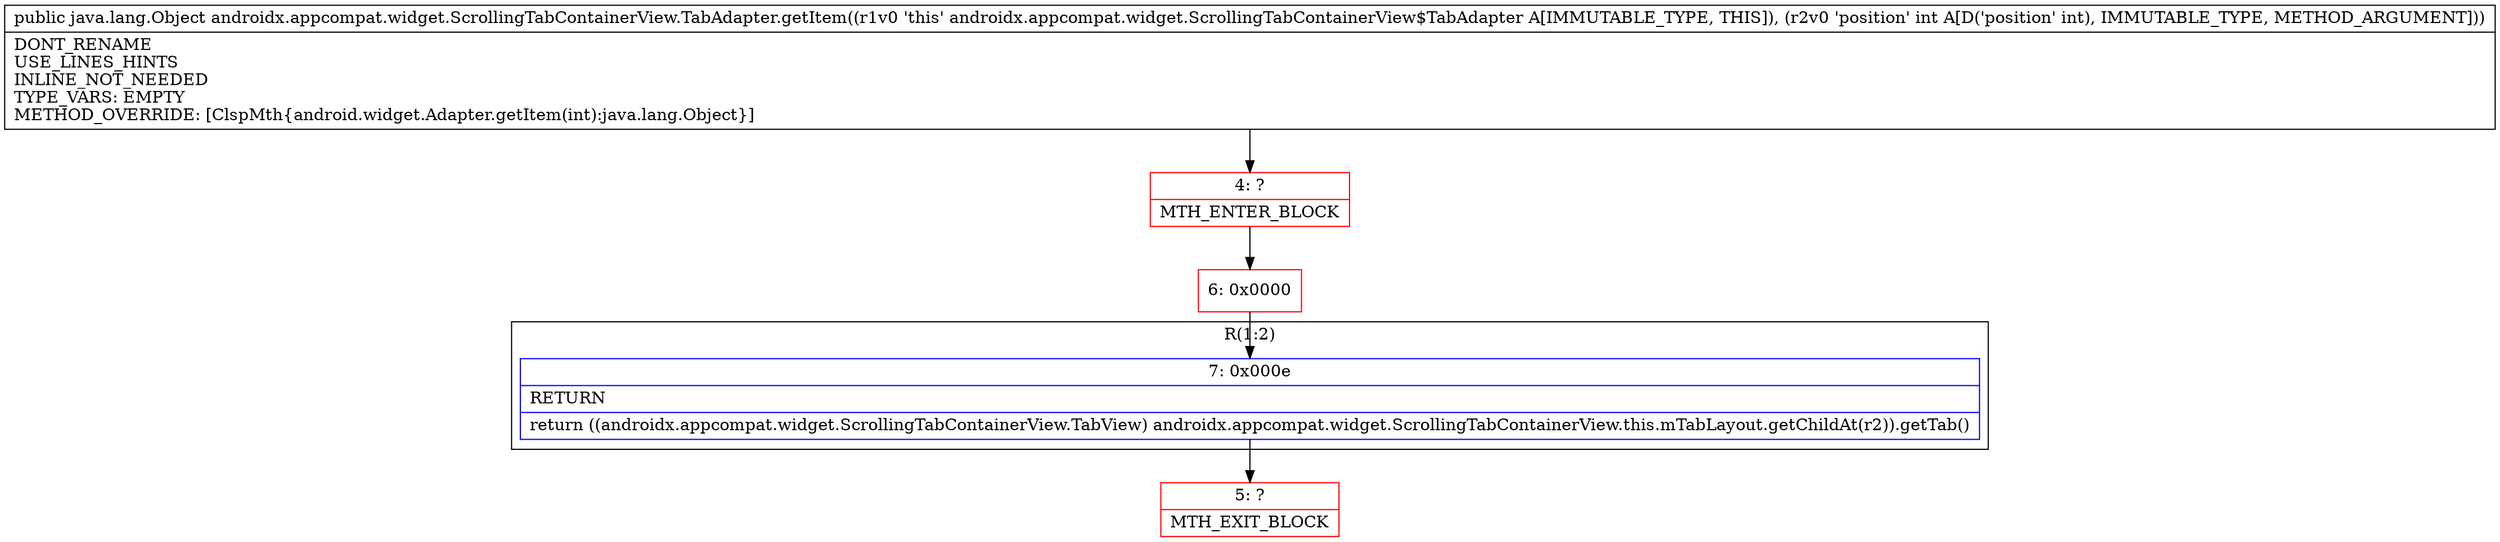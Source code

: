 digraph "CFG forandroidx.appcompat.widget.ScrollingTabContainerView.TabAdapter.getItem(I)Ljava\/lang\/Object;" {
subgraph cluster_Region_1369151326 {
label = "R(1:2)";
node [shape=record,color=blue];
Node_7 [shape=record,label="{7\:\ 0x000e|RETURN\l|return ((androidx.appcompat.widget.ScrollingTabContainerView.TabView) androidx.appcompat.widget.ScrollingTabContainerView.this.mTabLayout.getChildAt(r2)).getTab()\l}"];
}
Node_4 [shape=record,color=red,label="{4\:\ ?|MTH_ENTER_BLOCK\l}"];
Node_6 [shape=record,color=red,label="{6\:\ 0x0000}"];
Node_5 [shape=record,color=red,label="{5\:\ ?|MTH_EXIT_BLOCK\l}"];
MethodNode[shape=record,label="{public java.lang.Object androidx.appcompat.widget.ScrollingTabContainerView.TabAdapter.getItem((r1v0 'this' androidx.appcompat.widget.ScrollingTabContainerView$TabAdapter A[IMMUTABLE_TYPE, THIS]), (r2v0 'position' int A[D('position' int), IMMUTABLE_TYPE, METHOD_ARGUMENT]))  | DONT_RENAME\lUSE_LINES_HINTS\lINLINE_NOT_NEEDED\lTYPE_VARS: EMPTY\lMETHOD_OVERRIDE: [ClspMth\{android.widget.Adapter.getItem(int):java.lang.Object\}]\l}"];
MethodNode -> Node_4;Node_7 -> Node_5;
Node_4 -> Node_6;
Node_6 -> Node_7;
}

